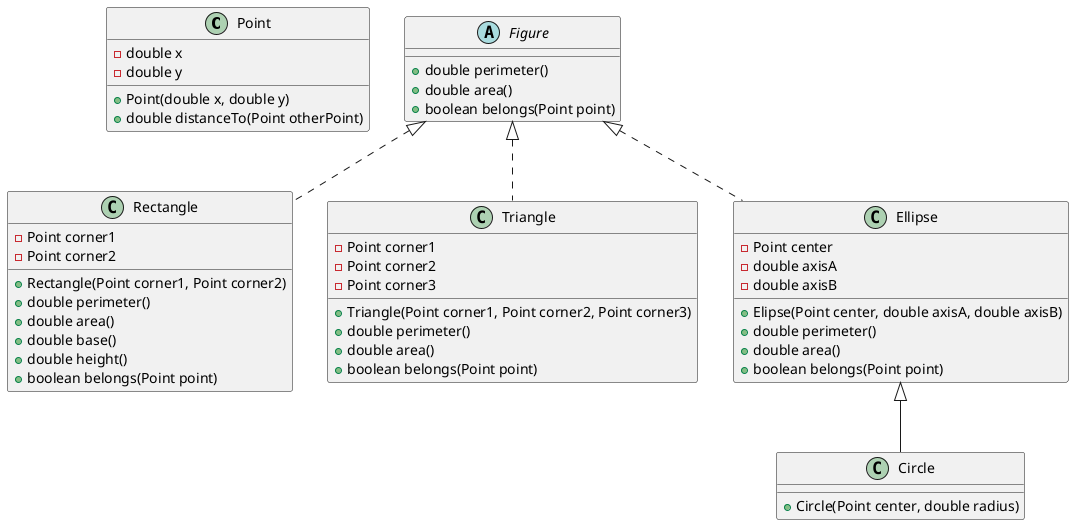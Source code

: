 @startuml

class Point {
    - double x
    - double y

    + Point(double x, double y)
    + double distanceTo(Point otherPoint)
}

abstract class Figure {
    + double perimeter()
    + double area()
    + boolean belongs(Point point)
}

class Rectangle implements Figure {
    - Point corner1
    - Point corner2

    + Rectangle(Point corner1, Point corner2)
    + double perimeter()
    + double area()
    + double base()
    + double height()
    + boolean belongs(Point point)
}

class Triangle implements Figure {
    - Point corner1
    - Point corner2
    - Point corner3

    + Triangle(Point corner1, Point corner2, Point corner3)
    + double perimeter()
    + double area()
    + boolean belongs(Point point)
}

class Ellipse implements Figure {
    - Point center
    - double axisA
    - double axisB

    + Elipse(Point center, double axisA, double axisB)
    + double perimeter()
    + double area()
    + boolean belongs(Point point)
}

class Circle extends Ellipse {
    + Circle(Point center, double radius)
}

@enduml
